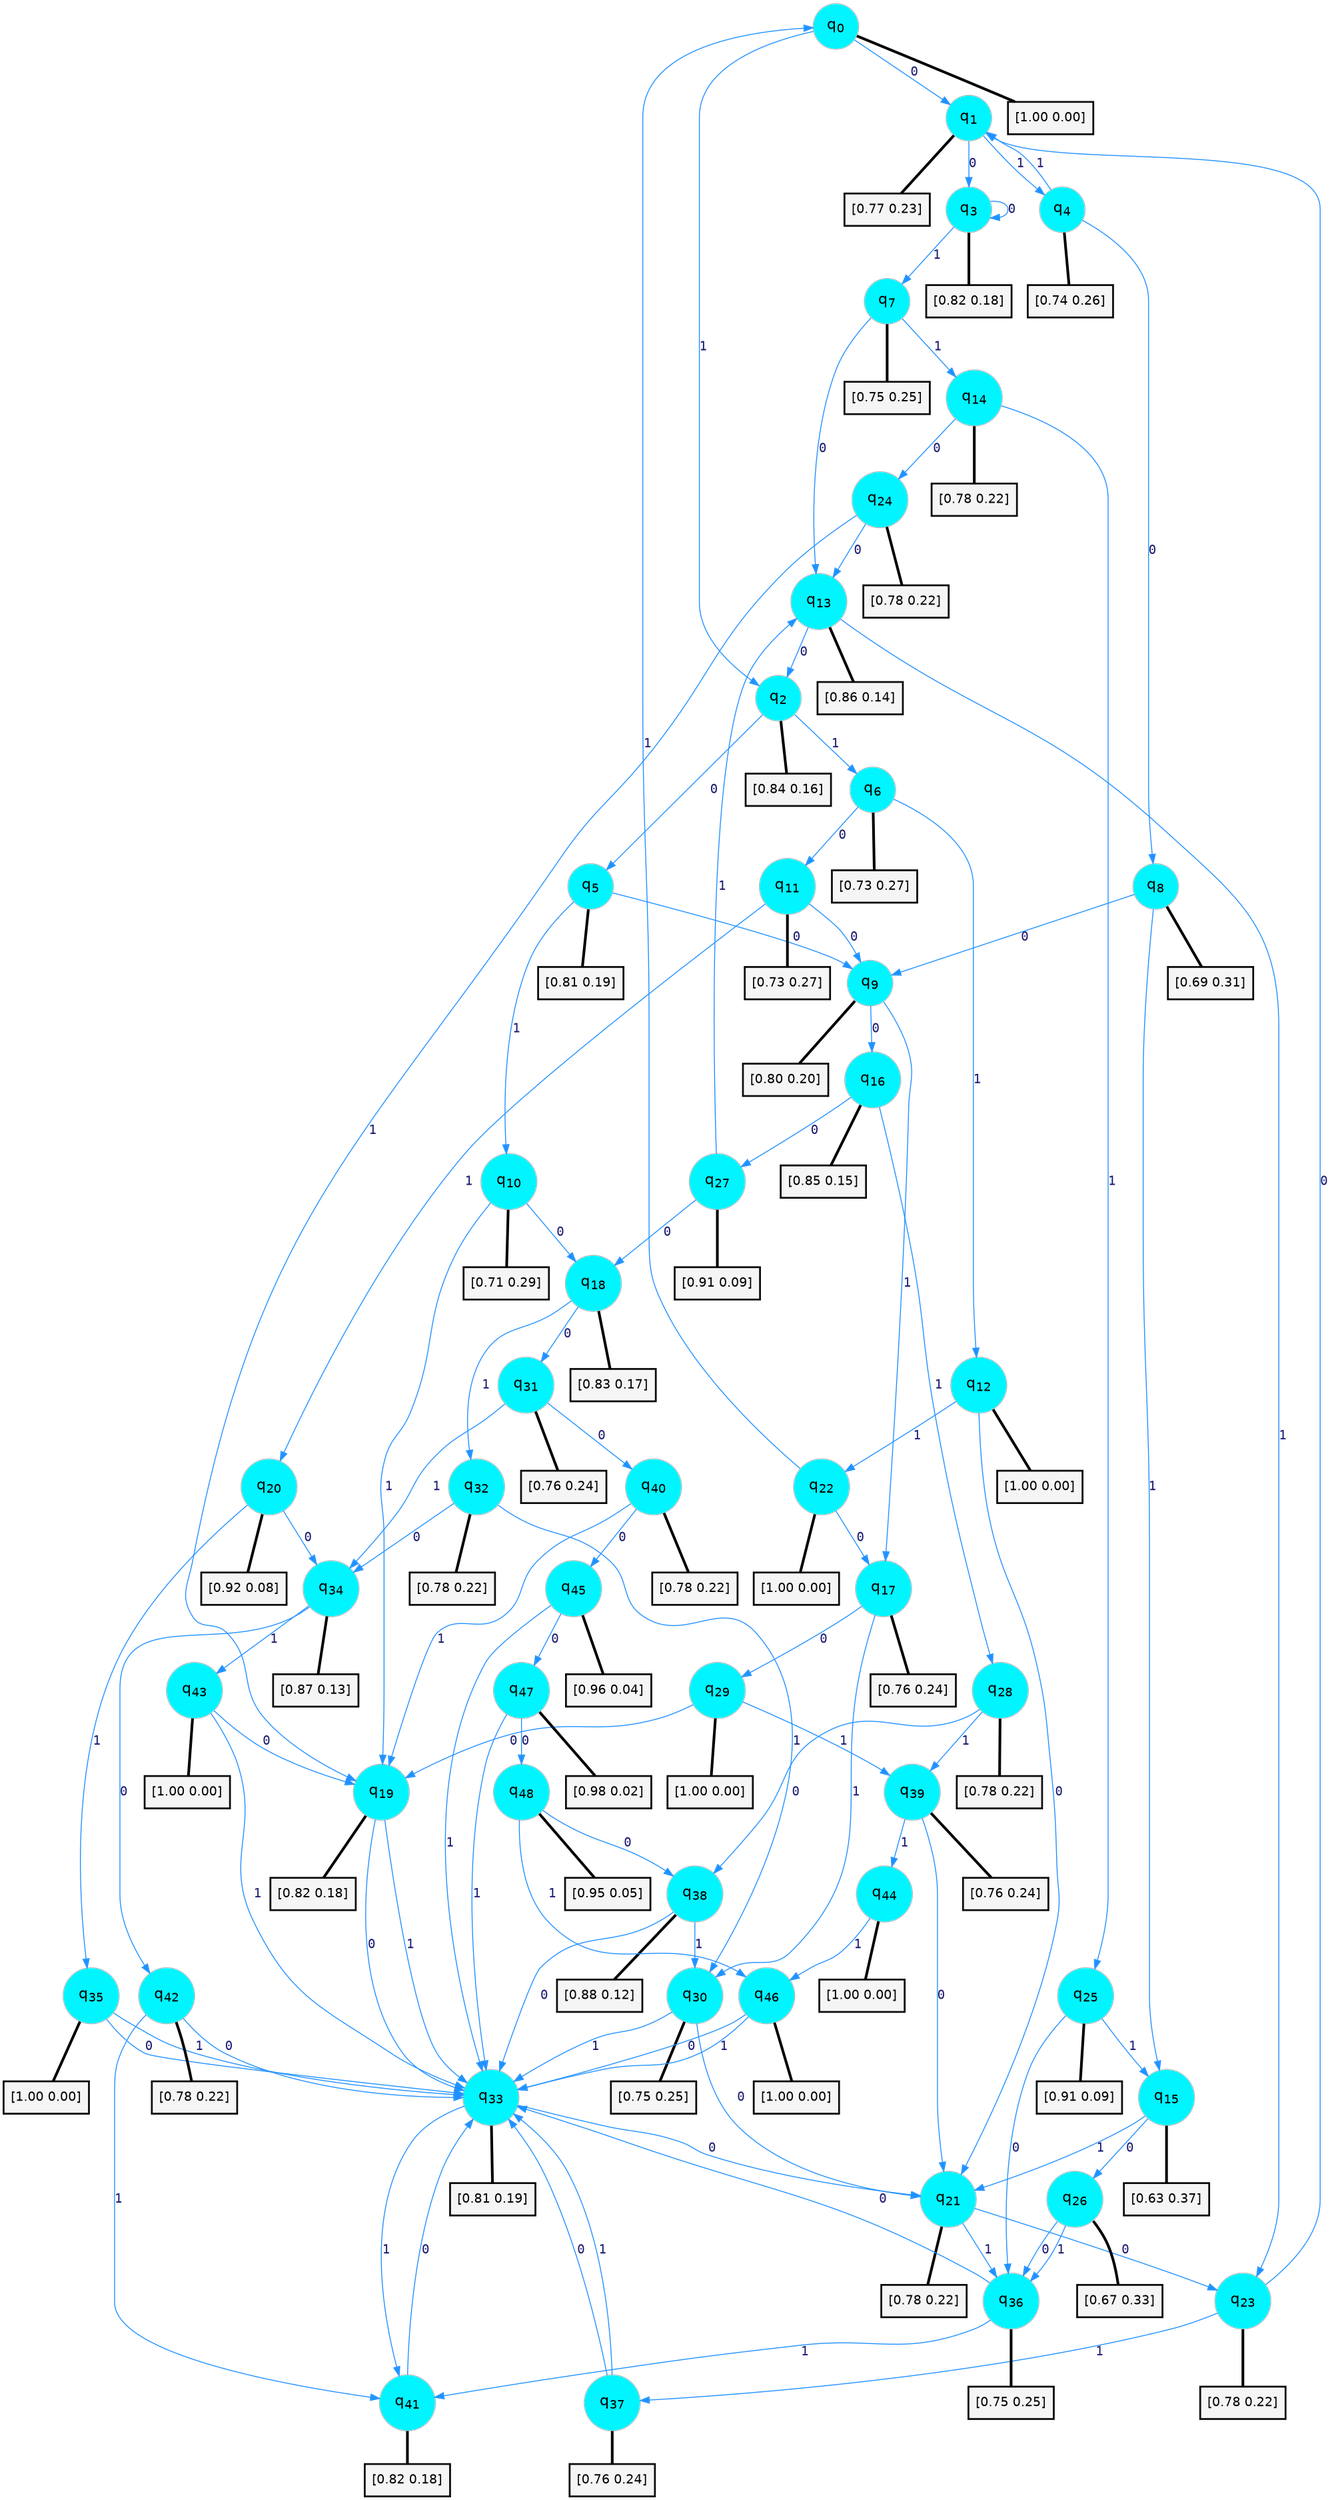 digraph G {
graph [
bgcolor=transparent, dpi=300, rankdir=TD, size="40,25"];
node [
color=gray, fillcolor=turquoise1, fontcolor=black, fontname=Helvetica, fontsize=16, fontweight=bold, shape=circle, style=filled];
edge [
arrowsize=1, color=dodgerblue1, fontcolor=midnightblue, fontname=courier, fontweight=bold, penwidth=1, style=solid, weight=20];
0[label=<q<SUB>0</SUB>>];
1[label=<q<SUB>1</SUB>>];
2[label=<q<SUB>2</SUB>>];
3[label=<q<SUB>3</SUB>>];
4[label=<q<SUB>4</SUB>>];
5[label=<q<SUB>5</SUB>>];
6[label=<q<SUB>6</SUB>>];
7[label=<q<SUB>7</SUB>>];
8[label=<q<SUB>8</SUB>>];
9[label=<q<SUB>9</SUB>>];
10[label=<q<SUB>10</SUB>>];
11[label=<q<SUB>11</SUB>>];
12[label=<q<SUB>12</SUB>>];
13[label=<q<SUB>13</SUB>>];
14[label=<q<SUB>14</SUB>>];
15[label=<q<SUB>15</SUB>>];
16[label=<q<SUB>16</SUB>>];
17[label=<q<SUB>17</SUB>>];
18[label=<q<SUB>18</SUB>>];
19[label=<q<SUB>19</SUB>>];
20[label=<q<SUB>20</SUB>>];
21[label=<q<SUB>21</SUB>>];
22[label=<q<SUB>22</SUB>>];
23[label=<q<SUB>23</SUB>>];
24[label=<q<SUB>24</SUB>>];
25[label=<q<SUB>25</SUB>>];
26[label=<q<SUB>26</SUB>>];
27[label=<q<SUB>27</SUB>>];
28[label=<q<SUB>28</SUB>>];
29[label=<q<SUB>29</SUB>>];
30[label=<q<SUB>30</SUB>>];
31[label=<q<SUB>31</SUB>>];
32[label=<q<SUB>32</SUB>>];
33[label=<q<SUB>33</SUB>>];
34[label=<q<SUB>34</SUB>>];
35[label=<q<SUB>35</SUB>>];
36[label=<q<SUB>36</SUB>>];
37[label=<q<SUB>37</SUB>>];
38[label=<q<SUB>38</SUB>>];
39[label=<q<SUB>39</SUB>>];
40[label=<q<SUB>40</SUB>>];
41[label=<q<SUB>41</SUB>>];
42[label=<q<SUB>42</SUB>>];
43[label=<q<SUB>43</SUB>>];
44[label=<q<SUB>44</SUB>>];
45[label=<q<SUB>45</SUB>>];
46[label=<q<SUB>46</SUB>>];
47[label=<q<SUB>47</SUB>>];
48[label=<q<SUB>48</SUB>>];
49[label="[1.00 0.00]", shape=box,fontcolor=black, fontname=Helvetica, fontsize=14, penwidth=2, fillcolor=whitesmoke,color=black];
50[label="[0.77 0.23]", shape=box,fontcolor=black, fontname=Helvetica, fontsize=14, penwidth=2, fillcolor=whitesmoke,color=black];
51[label="[0.84 0.16]", shape=box,fontcolor=black, fontname=Helvetica, fontsize=14, penwidth=2, fillcolor=whitesmoke,color=black];
52[label="[0.82 0.18]", shape=box,fontcolor=black, fontname=Helvetica, fontsize=14, penwidth=2, fillcolor=whitesmoke,color=black];
53[label="[0.74 0.26]", shape=box,fontcolor=black, fontname=Helvetica, fontsize=14, penwidth=2, fillcolor=whitesmoke,color=black];
54[label="[0.81 0.19]", shape=box,fontcolor=black, fontname=Helvetica, fontsize=14, penwidth=2, fillcolor=whitesmoke,color=black];
55[label="[0.73 0.27]", shape=box,fontcolor=black, fontname=Helvetica, fontsize=14, penwidth=2, fillcolor=whitesmoke,color=black];
56[label="[0.75 0.25]", shape=box,fontcolor=black, fontname=Helvetica, fontsize=14, penwidth=2, fillcolor=whitesmoke,color=black];
57[label="[0.69 0.31]", shape=box,fontcolor=black, fontname=Helvetica, fontsize=14, penwidth=2, fillcolor=whitesmoke,color=black];
58[label="[0.80 0.20]", shape=box,fontcolor=black, fontname=Helvetica, fontsize=14, penwidth=2, fillcolor=whitesmoke,color=black];
59[label="[0.71 0.29]", shape=box,fontcolor=black, fontname=Helvetica, fontsize=14, penwidth=2, fillcolor=whitesmoke,color=black];
60[label="[0.73 0.27]", shape=box,fontcolor=black, fontname=Helvetica, fontsize=14, penwidth=2, fillcolor=whitesmoke,color=black];
61[label="[1.00 0.00]", shape=box,fontcolor=black, fontname=Helvetica, fontsize=14, penwidth=2, fillcolor=whitesmoke,color=black];
62[label="[0.86 0.14]", shape=box,fontcolor=black, fontname=Helvetica, fontsize=14, penwidth=2, fillcolor=whitesmoke,color=black];
63[label="[0.78 0.22]", shape=box,fontcolor=black, fontname=Helvetica, fontsize=14, penwidth=2, fillcolor=whitesmoke,color=black];
64[label="[0.63 0.37]", shape=box,fontcolor=black, fontname=Helvetica, fontsize=14, penwidth=2, fillcolor=whitesmoke,color=black];
65[label="[0.85 0.15]", shape=box,fontcolor=black, fontname=Helvetica, fontsize=14, penwidth=2, fillcolor=whitesmoke,color=black];
66[label="[0.76 0.24]", shape=box,fontcolor=black, fontname=Helvetica, fontsize=14, penwidth=2, fillcolor=whitesmoke,color=black];
67[label="[0.83 0.17]", shape=box,fontcolor=black, fontname=Helvetica, fontsize=14, penwidth=2, fillcolor=whitesmoke,color=black];
68[label="[0.82 0.18]", shape=box,fontcolor=black, fontname=Helvetica, fontsize=14, penwidth=2, fillcolor=whitesmoke,color=black];
69[label="[0.92 0.08]", shape=box,fontcolor=black, fontname=Helvetica, fontsize=14, penwidth=2, fillcolor=whitesmoke,color=black];
70[label="[0.78 0.22]", shape=box,fontcolor=black, fontname=Helvetica, fontsize=14, penwidth=2, fillcolor=whitesmoke,color=black];
71[label="[1.00 0.00]", shape=box,fontcolor=black, fontname=Helvetica, fontsize=14, penwidth=2, fillcolor=whitesmoke,color=black];
72[label="[0.78 0.22]", shape=box,fontcolor=black, fontname=Helvetica, fontsize=14, penwidth=2, fillcolor=whitesmoke,color=black];
73[label="[0.78 0.22]", shape=box,fontcolor=black, fontname=Helvetica, fontsize=14, penwidth=2, fillcolor=whitesmoke,color=black];
74[label="[0.91 0.09]", shape=box,fontcolor=black, fontname=Helvetica, fontsize=14, penwidth=2, fillcolor=whitesmoke,color=black];
75[label="[0.67 0.33]", shape=box,fontcolor=black, fontname=Helvetica, fontsize=14, penwidth=2, fillcolor=whitesmoke,color=black];
76[label="[0.91 0.09]", shape=box,fontcolor=black, fontname=Helvetica, fontsize=14, penwidth=2, fillcolor=whitesmoke,color=black];
77[label="[0.78 0.22]", shape=box,fontcolor=black, fontname=Helvetica, fontsize=14, penwidth=2, fillcolor=whitesmoke,color=black];
78[label="[1.00 0.00]", shape=box,fontcolor=black, fontname=Helvetica, fontsize=14, penwidth=2, fillcolor=whitesmoke,color=black];
79[label="[0.75 0.25]", shape=box,fontcolor=black, fontname=Helvetica, fontsize=14, penwidth=2, fillcolor=whitesmoke,color=black];
80[label="[0.76 0.24]", shape=box,fontcolor=black, fontname=Helvetica, fontsize=14, penwidth=2, fillcolor=whitesmoke,color=black];
81[label="[0.78 0.22]", shape=box,fontcolor=black, fontname=Helvetica, fontsize=14, penwidth=2, fillcolor=whitesmoke,color=black];
82[label="[0.81 0.19]", shape=box,fontcolor=black, fontname=Helvetica, fontsize=14, penwidth=2, fillcolor=whitesmoke,color=black];
83[label="[0.87 0.13]", shape=box,fontcolor=black, fontname=Helvetica, fontsize=14, penwidth=2, fillcolor=whitesmoke,color=black];
84[label="[1.00 0.00]", shape=box,fontcolor=black, fontname=Helvetica, fontsize=14, penwidth=2, fillcolor=whitesmoke,color=black];
85[label="[0.75 0.25]", shape=box,fontcolor=black, fontname=Helvetica, fontsize=14, penwidth=2, fillcolor=whitesmoke,color=black];
86[label="[0.76 0.24]", shape=box,fontcolor=black, fontname=Helvetica, fontsize=14, penwidth=2, fillcolor=whitesmoke,color=black];
87[label="[0.88 0.12]", shape=box,fontcolor=black, fontname=Helvetica, fontsize=14, penwidth=2, fillcolor=whitesmoke,color=black];
88[label="[0.76 0.24]", shape=box,fontcolor=black, fontname=Helvetica, fontsize=14, penwidth=2, fillcolor=whitesmoke,color=black];
89[label="[0.78 0.22]", shape=box,fontcolor=black, fontname=Helvetica, fontsize=14, penwidth=2, fillcolor=whitesmoke,color=black];
90[label="[0.82 0.18]", shape=box,fontcolor=black, fontname=Helvetica, fontsize=14, penwidth=2, fillcolor=whitesmoke,color=black];
91[label="[0.78 0.22]", shape=box,fontcolor=black, fontname=Helvetica, fontsize=14, penwidth=2, fillcolor=whitesmoke,color=black];
92[label="[1.00 0.00]", shape=box,fontcolor=black, fontname=Helvetica, fontsize=14, penwidth=2, fillcolor=whitesmoke,color=black];
93[label="[1.00 0.00]", shape=box,fontcolor=black, fontname=Helvetica, fontsize=14, penwidth=2, fillcolor=whitesmoke,color=black];
94[label="[0.96 0.04]", shape=box,fontcolor=black, fontname=Helvetica, fontsize=14, penwidth=2, fillcolor=whitesmoke,color=black];
95[label="[1.00 0.00]", shape=box,fontcolor=black, fontname=Helvetica, fontsize=14, penwidth=2, fillcolor=whitesmoke,color=black];
96[label="[0.98 0.02]", shape=box,fontcolor=black, fontname=Helvetica, fontsize=14, penwidth=2, fillcolor=whitesmoke,color=black];
97[label="[0.95 0.05]", shape=box,fontcolor=black, fontname=Helvetica, fontsize=14, penwidth=2, fillcolor=whitesmoke,color=black];
0->1 [label=0];
0->2 [label=1];
0->49 [arrowhead=none, penwidth=3,color=black];
1->3 [label=0];
1->4 [label=1];
1->50 [arrowhead=none, penwidth=3,color=black];
2->5 [label=0];
2->6 [label=1];
2->51 [arrowhead=none, penwidth=3,color=black];
3->3 [label=0];
3->7 [label=1];
3->52 [arrowhead=none, penwidth=3,color=black];
4->8 [label=0];
4->1 [label=1];
4->53 [arrowhead=none, penwidth=3,color=black];
5->9 [label=0];
5->10 [label=1];
5->54 [arrowhead=none, penwidth=3,color=black];
6->11 [label=0];
6->12 [label=1];
6->55 [arrowhead=none, penwidth=3,color=black];
7->13 [label=0];
7->14 [label=1];
7->56 [arrowhead=none, penwidth=3,color=black];
8->9 [label=0];
8->15 [label=1];
8->57 [arrowhead=none, penwidth=3,color=black];
9->16 [label=0];
9->17 [label=1];
9->58 [arrowhead=none, penwidth=3,color=black];
10->18 [label=0];
10->19 [label=1];
10->59 [arrowhead=none, penwidth=3,color=black];
11->9 [label=0];
11->20 [label=1];
11->60 [arrowhead=none, penwidth=3,color=black];
12->21 [label=0];
12->22 [label=1];
12->61 [arrowhead=none, penwidth=3,color=black];
13->2 [label=0];
13->23 [label=1];
13->62 [arrowhead=none, penwidth=3,color=black];
14->24 [label=0];
14->25 [label=1];
14->63 [arrowhead=none, penwidth=3,color=black];
15->26 [label=0];
15->21 [label=1];
15->64 [arrowhead=none, penwidth=3,color=black];
16->27 [label=0];
16->28 [label=1];
16->65 [arrowhead=none, penwidth=3,color=black];
17->29 [label=0];
17->30 [label=1];
17->66 [arrowhead=none, penwidth=3,color=black];
18->31 [label=0];
18->32 [label=1];
18->67 [arrowhead=none, penwidth=3,color=black];
19->33 [label=0];
19->33 [label=1];
19->68 [arrowhead=none, penwidth=3,color=black];
20->34 [label=0];
20->35 [label=1];
20->69 [arrowhead=none, penwidth=3,color=black];
21->23 [label=0];
21->36 [label=1];
21->70 [arrowhead=none, penwidth=3,color=black];
22->17 [label=0];
22->0 [label=1];
22->71 [arrowhead=none, penwidth=3,color=black];
23->1 [label=0];
23->37 [label=1];
23->72 [arrowhead=none, penwidth=3,color=black];
24->13 [label=0];
24->19 [label=1];
24->73 [arrowhead=none, penwidth=3,color=black];
25->36 [label=0];
25->15 [label=1];
25->74 [arrowhead=none, penwidth=3,color=black];
26->36 [label=0];
26->36 [label=1];
26->75 [arrowhead=none, penwidth=3,color=black];
27->18 [label=0];
27->13 [label=1];
27->76 [arrowhead=none, penwidth=3,color=black];
28->38 [label=0];
28->39 [label=1];
28->77 [arrowhead=none, penwidth=3,color=black];
29->19 [label=0];
29->39 [label=1];
29->78 [arrowhead=none, penwidth=3,color=black];
30->21 [label=0];
30->33 [label=1];
30->79 [arrowhead=none, penwidth=3,color=black];
31->40 [label=0];
31->34 [label=1];
31->80 [arrowhead=none, penwidth=3,color=black];
32->34 [label=0];
32->30 [label=1];
32->81 [arrowhead=none, penwidth=3,color=black];
33->21 [label=0];
33->41 [label=1];
33->82 [arrowhead=none, penwidth=3,color=black];
34->42 [label=0];
34->43 [label=1];
34->83 [arrowhead=none, penwidth=3,color=black];
35->33 [label=0];
35->33 [label=1];
35->84 [arrowhead=none, penwidth=3,color=black];
36->33 [label=0];
36->41 [label=1];
36->85 [arrowhead=none, penwidth=3,color=black];
37->33 [label=0];
37->33 [label=1];
37->86 [arrowhead=none, penwidth=3,color=black];
38->33 [label=0];
38->30 [label=1];
38->87 [arrowhead=none, penwidth=3,color=black];
39->21 [label=0];
39->44 [label=1];
39->88 [arrowhead=none, penwidth=3,color=black];
40->45 [label=0];
40->19 [label=1];
40->89 [arrowhead=none, penwidth=3,color=black];
41->33 [label=0];
41->90 [arrowhead=none, penwidth=3,color=black];
42->33 [label=0];
42->41 [label=1];
42->91 [arrowhead=none, penwidth=3,color=black];
43->19 [label=0];
43->33 [label=1];
43->92 [arrowhead=none, penwidth=3,color=black];
44->46 [label=1];
44->93 [arrowhead=none, penwidth=3,color=black];
45->47 [label=0];
45->33 [label=1];
45->94 [arrowhead=none, penwidth=3,color=black];
46->33 [label=0];
46->33 [label=1];
46->95 [arrowhead=none, penwidth=3,color=black];
47->48 [label=0];
47->33 [label=1];
47->96 [arrowhead=none, penwidth=3,color=black];
48->38 [label=0];
48->46 [label=1];
48->97 [arrowhead=none, penwidth=3,color=black];
}
